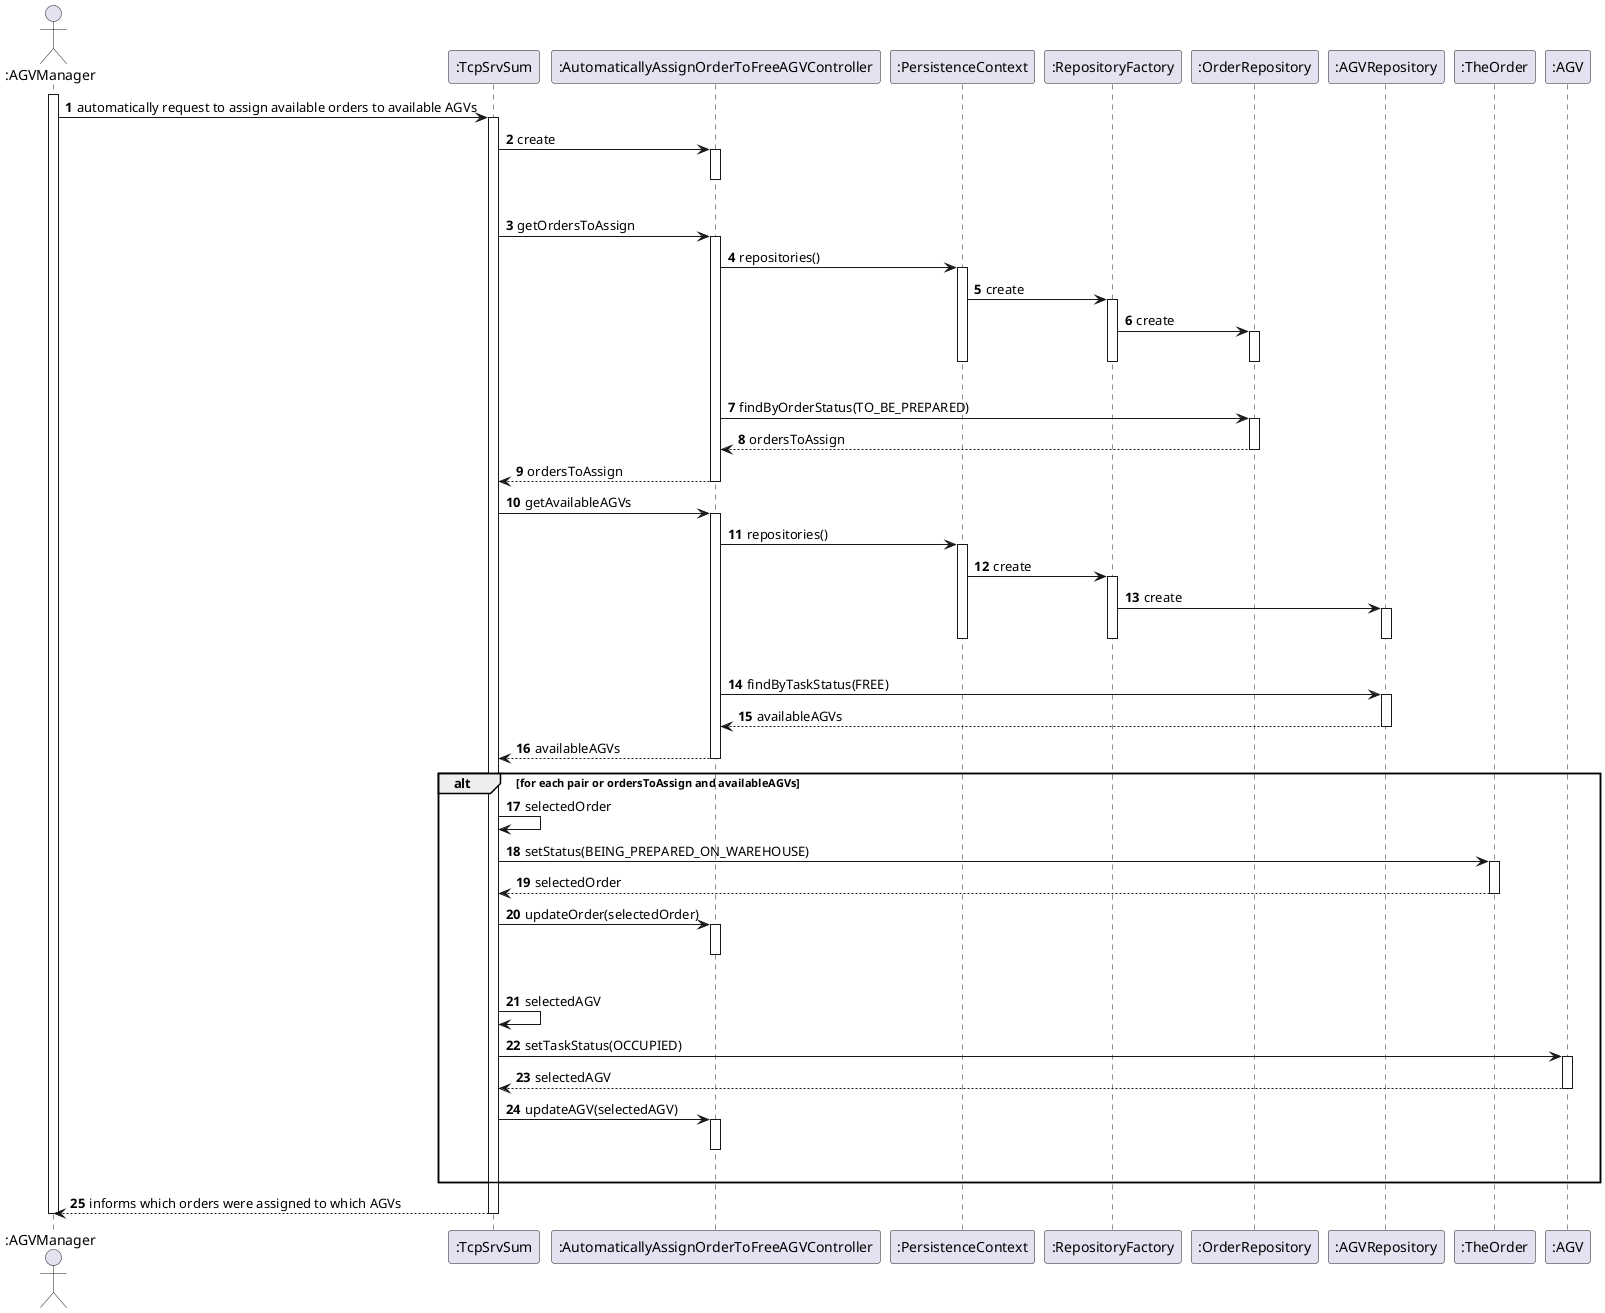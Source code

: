 @startuml
'https://plantuml.com/sequence-diagram

autonumber

Actor ":AGVManager" as AGVM
participant ":TcpSrvSum" as UI
participant ":AutomaticallyAssignOrderToFreeAGVController" as CTRL
participant ":PersistenceContext" as Persistance
participant ":RepositoryFactory" as Factory
participant ":OrderRepository" as OrderRep
participant ":AGVRepository" as AGVRep
participant ":TheOrder" as ORDER
participant ":AGV" as AGV

activate AGVM
AGVM -> UI : automatically request to assign available orders to available AGVs
activate UI
UI -> CTRL : create
activate CTRL
|||
deactivate CTRL
UI -> CTRL : getOrdersToAssign
activate CTRL
CTRL -> Persistance : repositories()
activate Persistance
Persistance -> Factory : create
activate Factory
Factory -> OrderRep : create
activate OrderRep
|||
deactivate OrderRep
deactivate Factory
deactivate Persistance
CTRL -> OrderRep : findByOrderStatus(TO_BE_PREPARED)
activate OrderRep
OrderRep --> CTRL : ordersToAssign
deactivate OrderRep
CTRL --> UI : ordersToAssign
deactivate CTRL
UI -> CTRL : getAvailableAGVs
activate CTRL
CTRL -> Persistance : repositories()
activate Persistance
Persistance -> Factory : create
activate Factory
Factory -> AGVRep : create
activate AGVRep
|||
deactivate AGVRep
deactivate Factory
deactivate Persistance
CTRL -> AGVRep : findByTaskStatus(FREE)
activate AGVRep
AGVRep --> CTRL : availableAGVs
deactivate AGVRep
CTRL --> UI : availableAGVs
deactivate CTRL

alt for each pair or ordersToAssign and availableAGVs
UI -> UI : selectedOrder
UI -> ORDER : setStatus(BEING_PREPARED_ON_WAREHOUSE)
activate ORDER
ORDER --> UI : selectedOrder
deactivate ORDER
UI -> CTRL : updateOrder(selectedOrder)
activate CTRL
|||
deactivate CTRL
UI -> UI : selectedAGV
UI -> AGV : setTaskStatus(OCCUPIED)
activate AGV
AGV --> UI : selectedAGV
deactivate AGV
UI -> CTRL : updateAGV(selectedAGV)
activate CTRL
|||
deactivate CTRL

end


UI --> AGVM : informs which orders were assigned to which AGVs
deactivate UI
deactivate AGVM

@enduml
